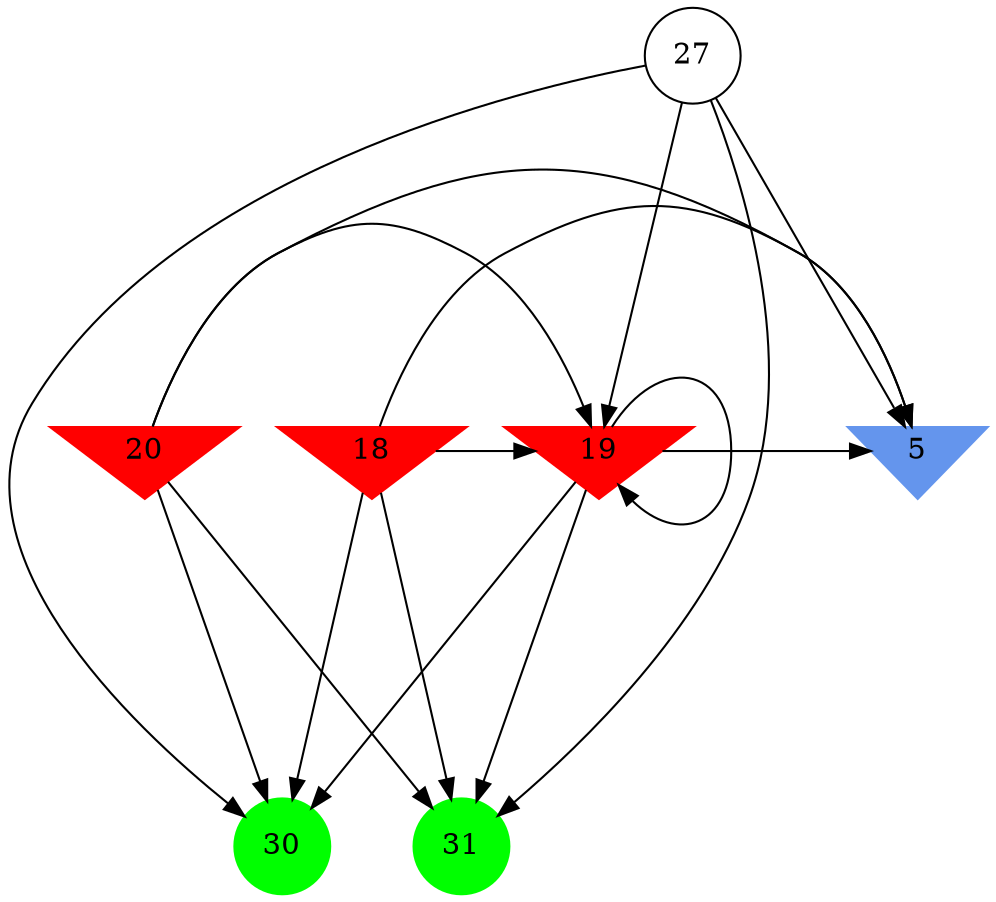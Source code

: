 digraph brain {
	ranksep=2.0;
	5 [shape=invtriangle,style=filled,color=cornflowerblue];
	18 [shape=invtriangle,style=filled,color=red];
	19 [shape=invtriangle,style=filled,color=red];
	20 [shape=invtriangle,style=filled,color=red];
	27 [shape=circle,color=black];
	30 [shape=circle,style=filled,color=green];
	31 [shape=circle,style=filled,color=green];
	18	->	31;
	18	->	19;
	18	->	30;
	18	->	5;
	20	->	31;
	20	->	19;
	20	->	30;
	20	->	5;
	27	->	31;
	27	->	19;
	27	->	30;
	27	->	5;
	19	->	31;
	19	->	19;
	19	->	30;
	19	->	5;
	{ rank=same; 5; 18; 19; 20; }
	{ rank=same; 27; }
	{ rank=same; 30; 31; }
}

